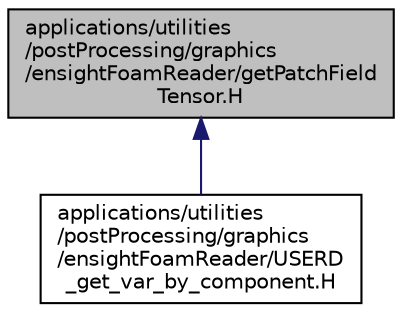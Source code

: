 digraph "applications/utilities/postProcessing/graphics/ensightFoamReader/getPatchFieldTensor.H"
{
  bgcolor="transparent";
  edge [fontname="Helvetica",fontsize="10",labelfontname="Helvetica",labelfontsize="10"];
  node [fontname="Helvetica",fontsize="10",shape=record];
  Node1 [label="applications/utilities\l/postProcessing/graphics\l/ensightFoamReader/getPatchField\lTensor.H",height=0.2,width=0.4,color="black", fillcolor="grey75", style="filled", fontcolor="black"];
  Node1 -> Node2 [dir="back",color="midnightblue",fontsize="10",style="solid",fontname="Helvetica"];
  Node2 [label="applications/utilities\l/postProcessing/graphics\l/ensightFoamReader/USERD\l_get_var_by_component.H",height=0.2,width=0.4,color="black",URL="$a04463.html"];
}
